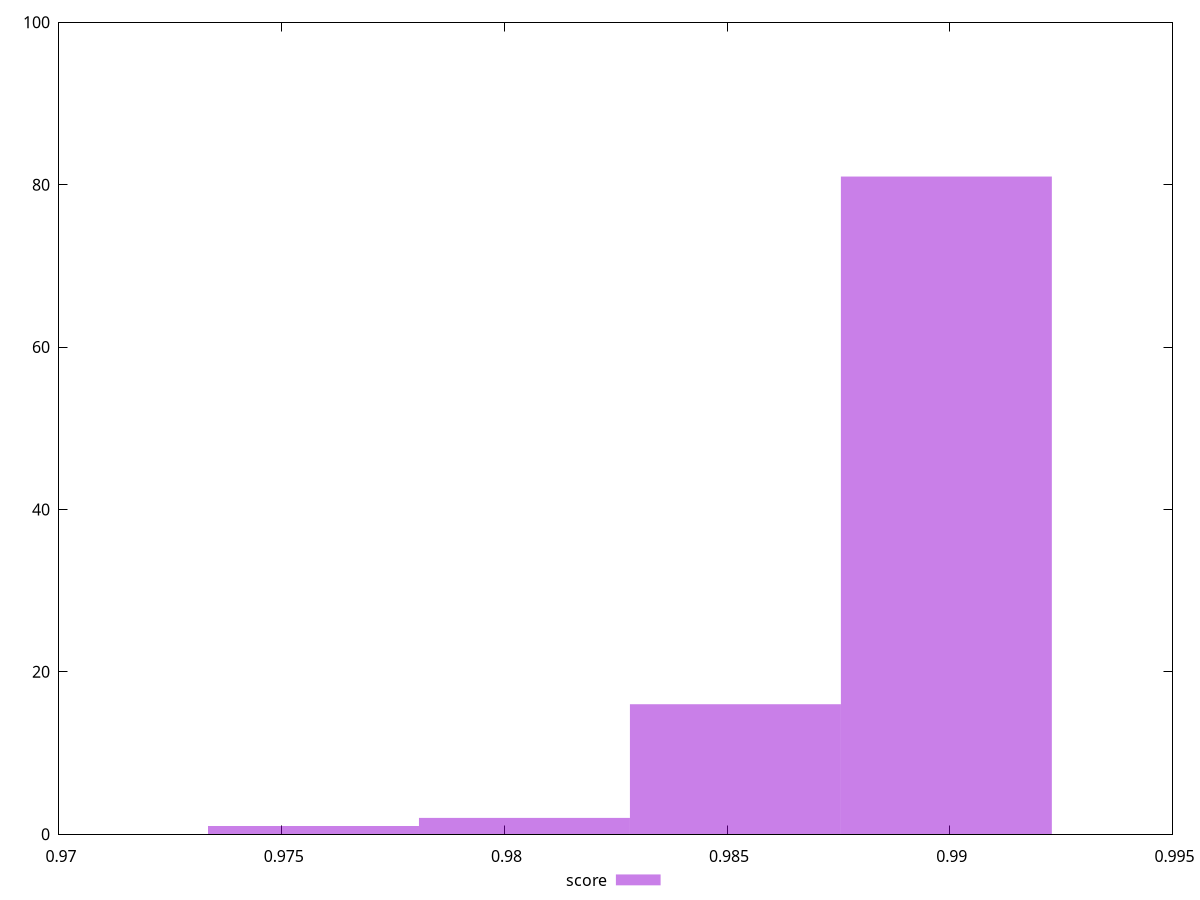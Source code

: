 reset
set terminal svg size 640, 490 enhanced background rgb 'white'
set output "reprap/bootup-time/samples/pages/score/histogram.svg"

$score <<EOF
0.9757135760638966 1
0.9804500497341098 2
0.9899229970745359 81
0.9851865234043228 16
EOF

set key outside below
set boxwidth 0.0047364736702130905
set yrange [0:100]
set style fill transparent solid 0.5 noborder

plot \
  $score title "score" with boxes, \


reset